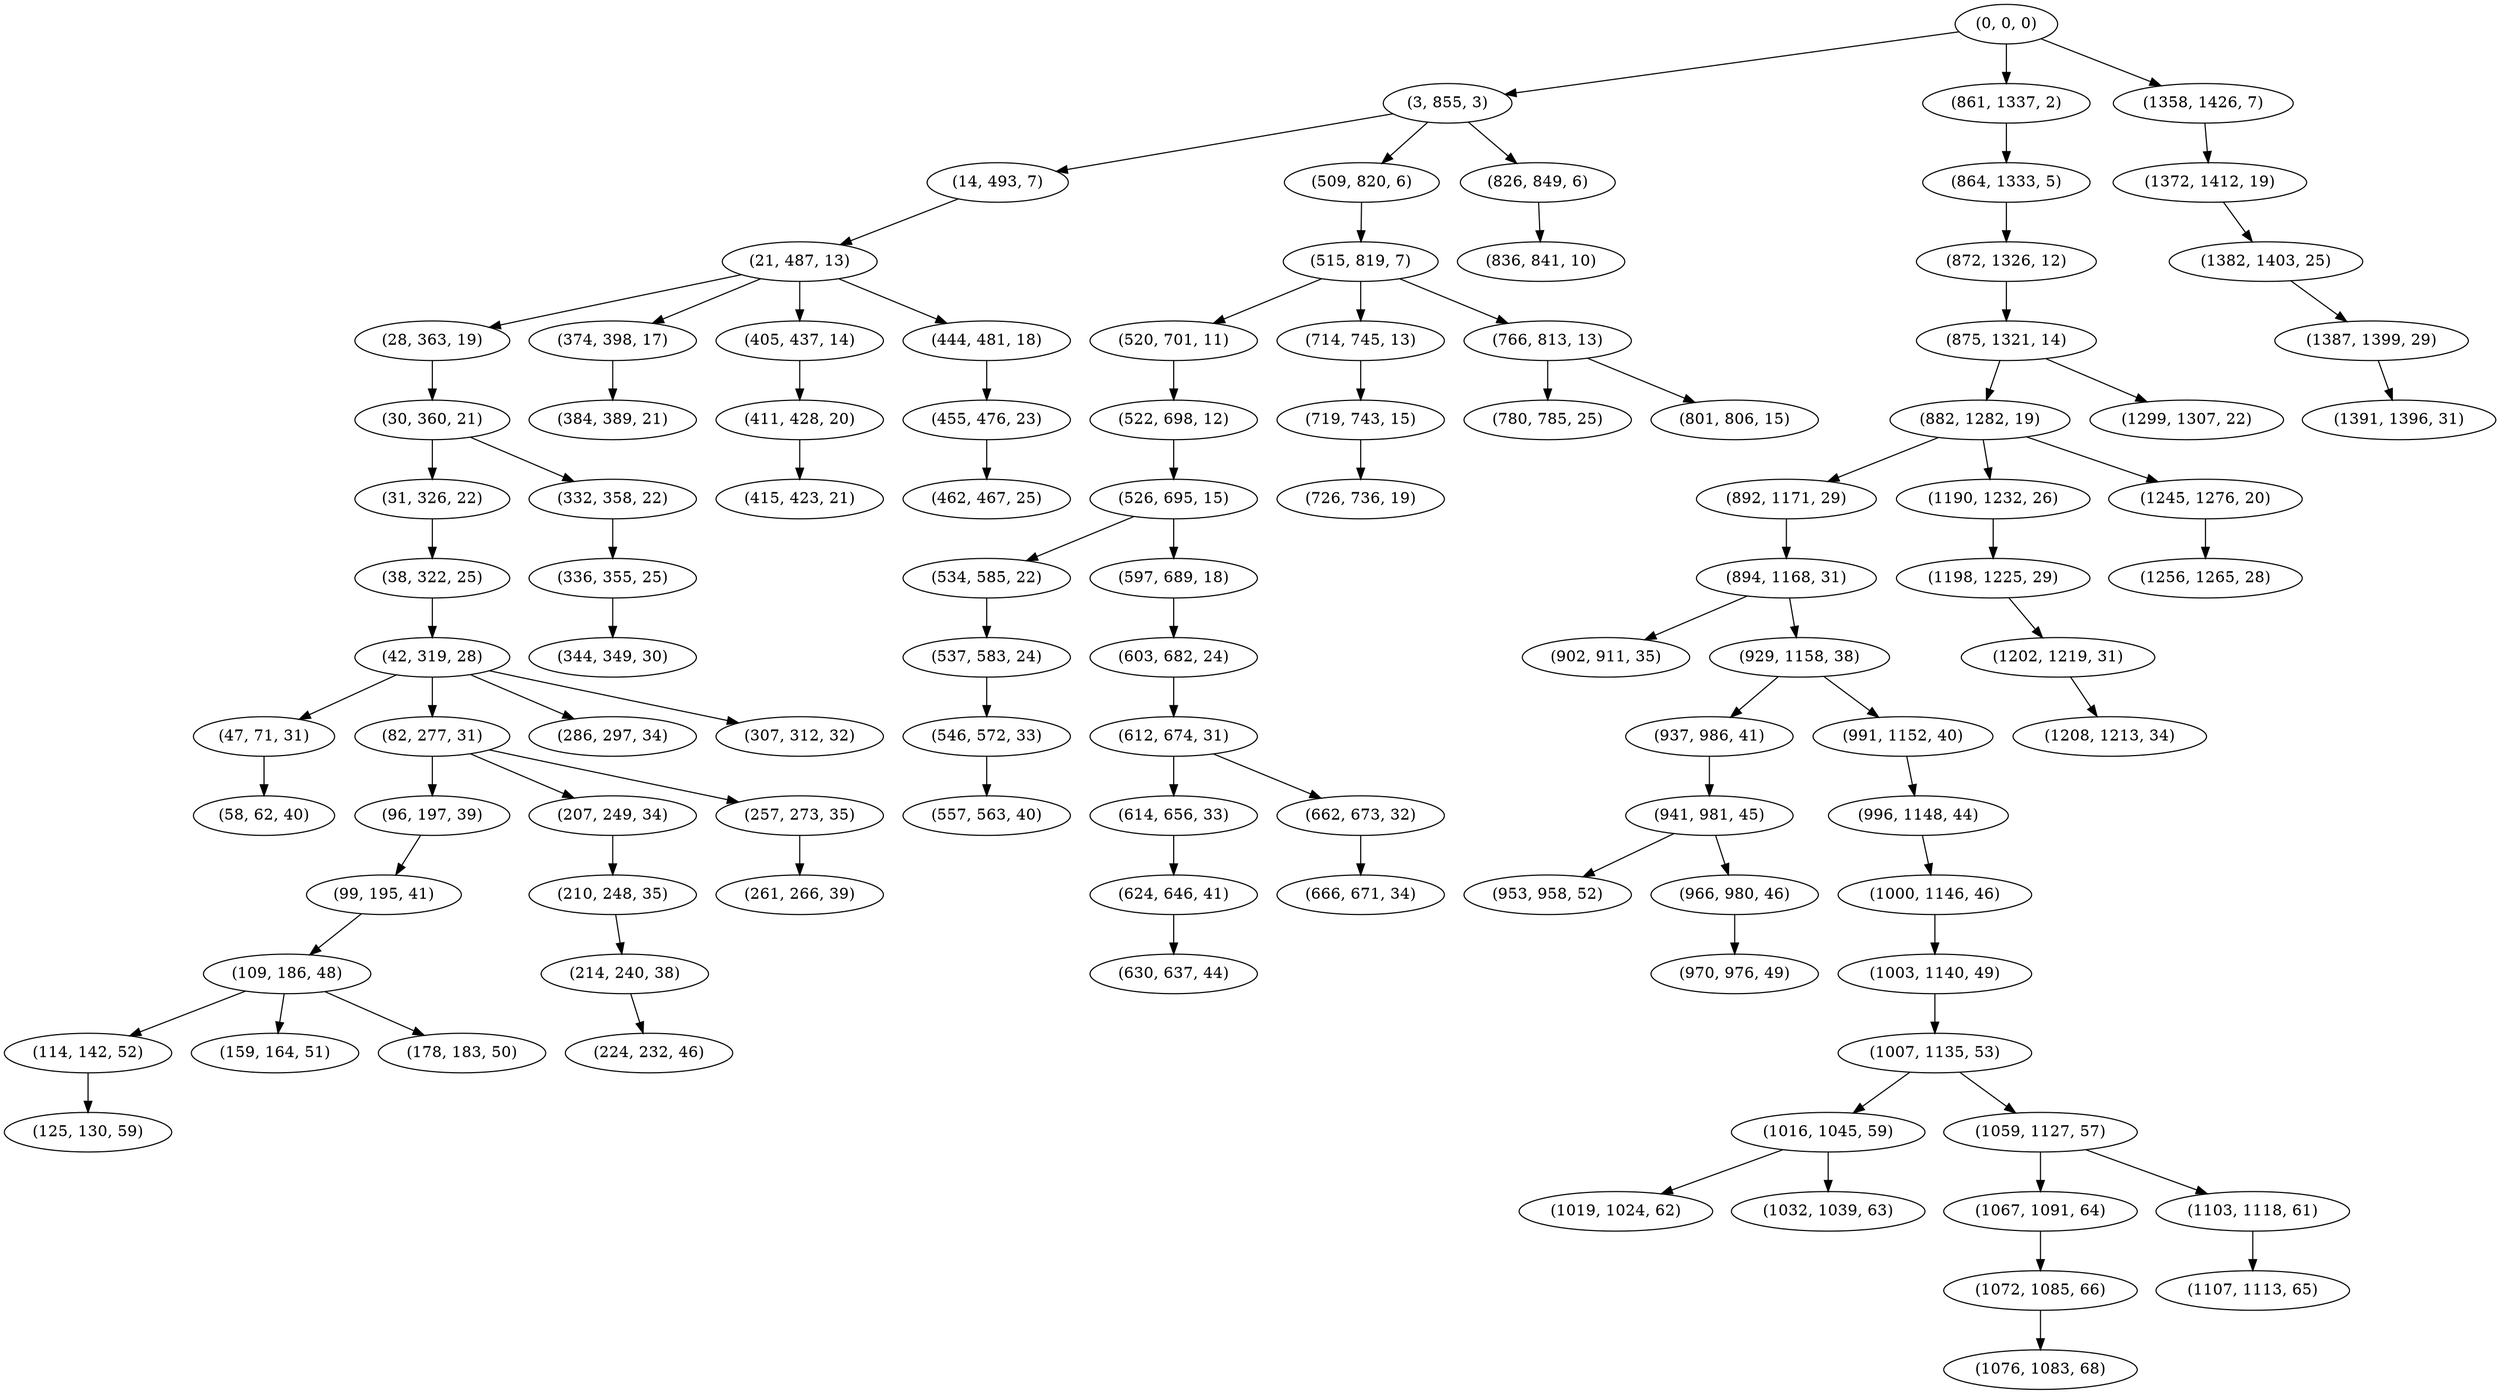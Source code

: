 digraph tree {
    "(0, 0, 0)";
    "(3, 855, 3)";
    "(14, 493, 7)";
    "(21, 487, 13)";
    "(28, 363, 19)";
    "(30, 360, 21)";
    "(31, 326, 22)";
    "(38, 322, 25)";
    "(42, 319, 28)";
    "(47, 71, 31)";
    "(58, 62, 40)";
    "(82, 277, 31)";
    "(96, 197, 39)";
    "(99, 195, 41)";
    "(109, 186, 48)";
    "(114, 142, 52)";
    "(125, 130, 59)";
    "(159, 164, 51)";
    "(178, 183, 50)";
    "(207, 249, 34)";
    "(210, 248, 35)";
    "(214, 240, 38)";
    "(224, 232, 46)";
    "(257, 273, 35)";
    "(261, 266, 39)";
    "(286, 297, 34)";
    "(307, 312, 32)";
    "(332, 358, 22)";
    "(336, 355, 25)";
    "(344, 349, 30)";
    "(374, 398, 17)";
    "(384, 389, 21)";
    "(405, 437, 14)";
    "(411, 428, 20)";
    "(415, 423, 21)";
    "(444, 481, 18)";
    "(455, 476, 23)";
    "(462, 467, 25)";
    "(509, 820, 6)";
    "(515, 819, 7)";
    "(520, 701, 11)";
    "(522, 698, 12)";
    "(526, 695, 15)";
    "(534, 585, 22)";
    "(537, 583, 24)";
    "(546, 572, 33)";
    "(557, 563, 40)";
    "(597, 689, 18)";
    "(603, 682, 24)";
    "(612, 674, 31)";
    "(614, 656, 33)";
    "(624, 646, 41)";
    "(630, 637, 44)";
    "(662, 673, 32)";
    "(666, 671, 34)";
    "(714, 745, 13)";
    "(719, 743, 15)";
    "(726, 736, 19)";
    "(766, 813, 13)";
    "(780, 785, 25)";
    "(801, 806, 15)";
    "(826, 849, 6)";
    "(836, 841, 10)";
    "(861, 1337, 2)";
    "(864, 1333, 5)";
    "(872, 1326, 12)";
    "(875, 1321, 14)";
    "(882, 1282, 19)";
    "(892, 1171, 29)";
    "(894, 1168, 31)";
    "(902, 911, 35)";
    "(929, 1158, 38)";
    "(937, 986, 41)";
    "(941, 981, 45)";
    "(953, 958, 52)";
    "(966, 980, 46)";
    "(970, 976, 49)";
    "(991, 1152, 40)";
    "(996, 1148, 44)";
    "(1000, 1146, 46)";
    "(1003, 1140, 49)";
    "(1007, 1135, 53)";
    "(1016, 1045, 59)";
    "(1019, 1024, 62)";
    "(1032, 1039, 63)";
    "(1059, 1127, 57)";
    "(1067, 1091, 64)";
    "(1072, 1085, 66)";
    "(1076, 1083, 68)";
    "(1103, 1118, 61)";
    "(1107, 1113, 65)";
    "(1190, 1232, 26)";
    "(1198, 1225, 29)";
    "(1202, 1219, 31)";
    "(1208, 1213, 34)";
    "(1245, 1276, 20)";
    "(1256, 1265, 28)";
    "(1299, 1307, 22)";
    "(1358, 1426, 7)";
    "(1372, 1412, 19)";
    "(1382, 1403, 25)";
    "(1387, 1399, 29)";
    "(1391, 1396, 31)";
    "(0, 0, 0)" -> "(3, 855, 3)";
    "(0, 0, 0)" -> "(861, 1337, 2)";
    "(0, 0, 0)" -> "(1358, 1426, 7)";
    "(3, 855, 3)" -> "(14, 493, 7)";
    "(3, 855, 3)" -> "(509, 820, 6)";
    "(3, 855, 3)" -> "(826, 849, 6)";
    "(14, 493, 7)" -> "(21, 487, 13)";
    "(21, 487, 13)" -> "(28, 363, 19)";
    "(21, 487, 13)" -> "(374, 398, 17)";
    "(21, 487, 13)" -> "(405, 437, 14)";
    "(21, 487, 13)" -> "(444, 481, 18)";
    "(28, 363, 19)" -> "(30, 360, 21)";
    "(30, 360, 21)" -> "(31, 326, 22)";
    "(30, 360, 21)" -> "(332, 358, 22)";
    "(31, 326, 22)" -> "(38, 322, 25)";
    "(38, 322, 25)" -> "(42, 319, 28)";
    "(42, 319, 28)" -> "(47, 71, 31)";
    "(42, 319, 28)" -> "(82, 277, 31)";
    "(42, 319, 28)" -> "(286, 297, 34)";
    "(42, 319, 28)" -> "(307, 312, 32)";
    "(47, 71, 31)" -> "(58, 62, 40)";
    "(82, 277, 31)" -> "(96, 197, 39)";
    "(82, 277, 31)" -> "(207, 249, 34)";
    "(82, 277, 31)" -> "(257, 273, 35)";
    "(96, 197, 39)" -> "(99, 195, 41)";
    "(99, 195, 41)" -> "(109, 186, 48)";
    "(109, 186, 48)" -> "(114, 142, 52)";
    "(109, 186, 48)" -> "(159, 164, 51)";
    "(109, 186, 48)" -> "(178, 183, 50)";
    "(114, 142, 52)" -> "(125, 130, 59)";
    "(207, 249, 34)" -> "(210, 248, 35)";
    "(210, 248, 35)" -> "(214, 240, 38)";
    "(214, 240, 38)" -> "(224, 232, 46)";
    "(257, 273, 35)" -> "(261, 266, 39)";
    "(332, 358, 22)" -> "(336, 355, 25)";
    "(336, 355, 25)" -> "(344, 349, 30)";
    "(374, 398, 17)" -> "(384, 389, 21)";
    "(405, 437, 14)" -> "(411, 428, 20)";
    "(411, 428, 20)" -> "(415, 423, 21)";
    "(444, 481, 18)" -> "(455, 476, 23)";
    "(455, 476, 23)" -> "(462, 467, 25)";
    "(509, 820, 6)" -> "(515, 819, 7)";
    "(515, 819, 7)" -> "(520, 701, 11)";
    "(515, 819, 7)" -> "(714, 745, 13)";
    "(515, 819, 7)" -> "(766, 813, 13)";
    "(520, 701, 11)" -> "(522, 698, 12)";
    "(522, 698, 12)" -> "(526, 695, 15)";
    "(526, 695, 15)" -> "(534, 585, 22)";
    "(526, 695, 15)" -> "(597, 689, 18)";
    "(534, 585, 22)" -> "(537, 583, 24)";
    "(537, 583, 24)" -> "(546, 572, 33)";
    "(546, 572, 33)" -> "(557, 563, 40)";
    "(597, 689, 18)" -> "(603, 682, 24)";
    "(603, 682, 24)" -> "(612, 674, 31)";
    "(612, 674, 31)" -> "(614, 656, 33)";
    "(612, 674, 31)" -> "(662, 673, 32)";
    "(614, 656, 33)" -> "(624, 646, 41)";
    "(624, 646, 41)" -> "(630, 637, 44)";
    "(662, 673, 32)" -> "(666, 671, 34)";
    "(714, 745, 13)" -> "(719, 743, 15)";
    "(719, 743, 15)" -> "(726, 736, 19)";
    "(766, 813, 13)" -> "(780, 785, 25)";
    "(766, 813, 13)" -> "(801, 806, 15)";
    "(826, 849, 6)" -> "(836, 841, 10)";
    "(861, 1337, 2)" -> "(864, 1333, 5)";
    "(864, 1333, 5)" -> "(872, 1326, 12)";
    "(872, 1326, 12)" -> "(875, 1321, 14)";
    "(875, 1321, 14)" -> "(882, 1282, 19)";
    "(875, 1321, 14)" -> "(1299, 1307, 22)";
    "(882, 1282, 19)" -> "(892, 1171, 29)";
    "(882, 1282, 19)" -> "(1190, 1232, 26)";
    "(882, 1282, 19)" -> "(1245, 1276, 20)";
    "(892, 1171, 29)" -> "(894, 1168, 31)";
    "(894, 1168, 31)" -> "(902, 911, 35)";
    "(894, 1168, 31)" -> "(929, 1158, 38)";
    "(929, 1158, 38)" -> "(937, 986, 41)";
    "(929, 1158, 38)" -> "(991, 1152, 40)";
    "(937, 986, 41)" -> "(941, 981, 45)";
    "(941, 981, 45)" -> "(953, 958, 52)";
    "(941, 981, 45)" -> "(966, 980, 46)";
    "(966, 980, 46)" -> "(970, 976, 49)";
    "(991, 1152, 40)" -> "(996, 1148, 44)";
    "(996, 1148, 44)" -> "(1000, 1146, 46)";
    "(1000, 1146, 46)" -> "(1003, 1140, 49)";
    "(1003, 1140, 49)" -> "(1007, 1135, 53)";
    "(1007, 1135, 53)" -> "(1016, 1045, 59)";
    "(1007, 1135, 53)" -> "(1059, 1127, 57)";
    "(1016, 1045, 59)" -> "(1019, 1024, 62)";
    "(1016, 1045, 59)" -> "(1032, 1039, 63)";
    "(1059, 1127, 57)" -> "(1067, 1091, 64)";
    "(1059, 1127, 57)" -> "(1103, 1118, 61)";
    "(1067, 1091, 64)" -> "(1072, 1085, 66)";
    "(1072, 1085, 66)" -> "(1076, 1083, 68)";
    "(1103, 1118, 61)" -> "(1107, 1113, 65)";
    "(1190, 1232, 26)" -> "(1198, 1225, 29)";
    "(1198, 1225, 29)" -> "(1202, 1219, 31)";
    "(1202, 1219, 31)" -> "(1208, 1213, 34)";
    "(1245, 1276, 20)" -> "(1256, 1265, 28)";
    "(1358, 1426, 7)" -> "(1372, 1412, 19)";
    "(1372, 1412, 19)" -> "(1382, 1403, 25)";
    "(1382, 1403, 25)" -> "(1387, 1399, 29)";
    "(1387, 1399, 29)" -> "(1391, 1396, 31)";
}
